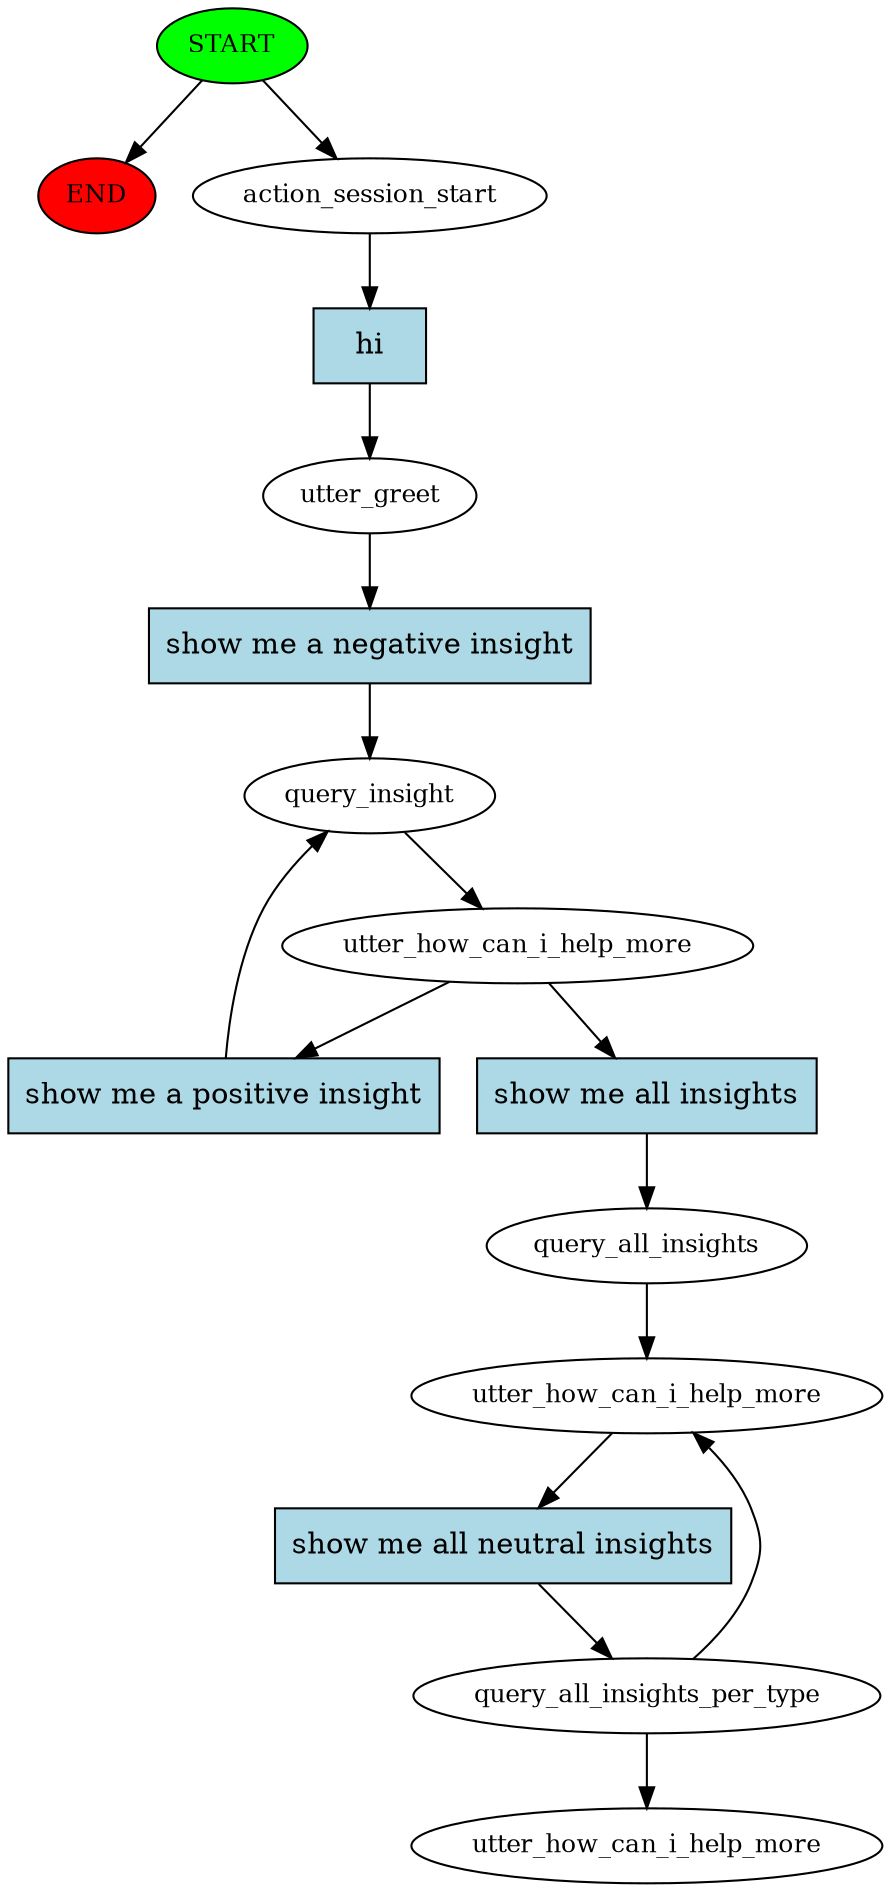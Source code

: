 digraph  {
0 [class="start active", fillcolor=green, fontsize=12, label=START, style=filled];
"-1" [class=end, fillcolor=red, fontsize=12, label=END, style=filled];
1 [class=active, fontsize=12, label=action_session_start];
2 [class=active, fontsize=12, label=utter_greet];
3 [class=active, fontsize=12, label=query_insight];
4 [class=active, fontsize=12, label=utter_how_can_i_help_more];
9 [class=active, fontsize=12, label=query_all_insights];
10 [class=active, fontsize=12, label=utter_how_can_i_help_more];
11 [class=active, fontsize=12, label=query_all_insights_per_type];
16 [class="dashed active", fontsize=12, label=utter_how_can_i_help_more];
17 [class="intent active", fillcolor=lightblue, label=hi, shape=rect, style=filled];
18 [class="intent active", fillcolor=lightblue, label="show me a negative insight", shape=rect, style=filled];
19 [class="intent active", fillcolor=lightblue, label="show me a positive insight", shape=rect, style=filled];
20 [class="intent active", fillcolor=lightblue, label="show me all insights", shape=rect, style=filled];
21 [class="intent active", fillcolor=lightblue, label="show me all neutral insights", shape=rect, style=filled];
0 -> "-1"  [class="", key=NONE, label=""];
0 -> 1  [class=active, key=NONE, label=""];
1 -> 17  [class=active, key=0];
2 -> 18  [class=active, key=0];
3 -> 4  [class=active, key=NONE, label=""];
4 -> 19  [class=active, key=0];
4 -> 20  [class=active, key=0];
9 -> 10  [class=active, key=NONE, label=""];
10 -> 21  [class=active, key=0];
11 -> 10  [class=active, key=NONE, label=""];
11 -> 16  [class=active, key=NONE, label=""];
17 -> 2  [class=active, key=0];
18 -> 3  [class=active, key=0];
19 -> 3  [class=active, key=0];
20 -> 9  [class=active, key=0];
21 -> 11  [class=active, key=0];
}
